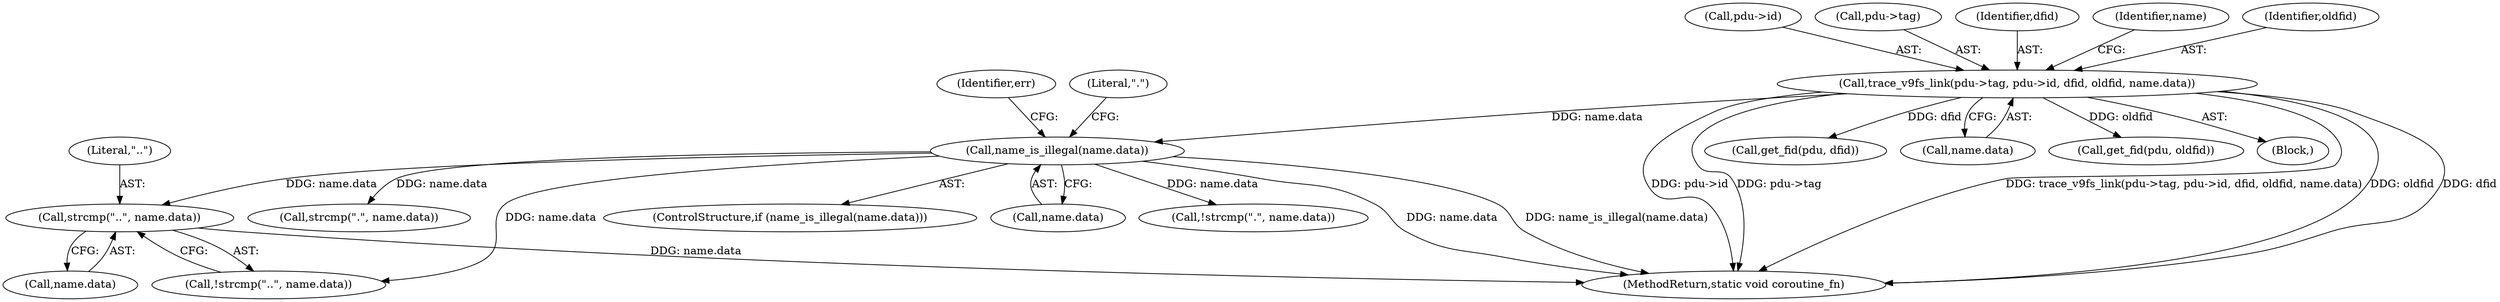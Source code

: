 digraph "0_qemu_4c1586787ff43c9acd18a56c12d720e3e6be9f7c@API" {
"1000173" [label="(Call,strcmp(\"..\", name.data))"];
"1000154" [label="(Call,name_is_illegal(name.data))"];
"1000141" [label="(Call,trace_v9fs_link(pdu->tag, pdu->id, dfid, oldfid, name.data))"];
"1000145" [label="(Call,pdu->id)"];
"1000172" [label="(Call,!strcmp(\"..\", name.data))"];
"1000142" [label="(Call,pdu->tag)"];
"1000240" [label="(MethodReturn,static void coroutine_fn)"];
"1000186" [label="(Call,get_fid(pdu, dfid))"];
"1000150" [label="(Call,name.data)"];
"1000155" [label="(Call,name.data)"];
"1000175" [label="(Call,name.data)"];
"1000168" [label="(Literal,\".\")"];
"1000166" [label="(Call,!strcmp(\".\", name.data))"];
"1000167" [label="(Call,strcmp(\".\", name.data))"];
"1000148" [label="(Identifier,dfid)"];
"1000174" [label="(Literal,\"..\")"];
"1000153" [label="(ControlStructure,if (name_is_illegal(name.data)))"];
"1000173" [label="(Call,strcmp(\"..\", name.data))"];
"1000156" [label="(Identifier,name)"];
"1000149" [label="(Identifier,oldfid)"];
"1000141" [label="(Call,trace_v9fs_link(pdu->tag, pdu->id, dfid, oldfid, name.data))"];
"1000154" [label="(Call,name_is_illegal(name.data))"];
"1000201" [label="(Call,get_fid(pdu, oldfid))"];
"1000160" [label="(Identifier,err)"];
"1000102" [label="(Block,)"];
"1000173" -> "1000172"  [label="AST: "];
"1000173" -> "1000175"  [label="CFG: "];
"1000174" -> "1000173"  [label="AST: "];
"1000175" -> "1000173"  [label="AST: "];
"1000172" -> "1000173"  [label="CFG: "];
"1000173" -> "1000240"  [label="DDG: name.data"];
"1000154" -> "1000173"  [label="DDG: name.data"];
"1000154" -> "1000153"  [label="AST: "];
"1000154" -> "1000155"  [label="CFG: "];
"1000155" -> "1000154"  [label="AST: "];
"1000160" -> "1000154"  [label="CFG: "];
"1000168" -> "1000154"  [label="CFG: "];
"1000154" -> "1000240"  [label="DDG: name.data"];
"1000154" -> "1000240"  [label="DDG: name_is_illegal(name.data)"];
"1000141" -> "1000154"  [label="DDG: name.data"];
"1000154" -> "1000166"  [label="DDG: name.data"];
"1000154" -> "1000167"  [label="DDG: name.data"];
"1000154" -> "1000172"  [label="DDG: name.data"];
"1000141" -> "1000102"  [label="AST: "];
"1000141" -> "1000150"  [label="CFG: "];
"1000142" -> "1000141"  [label="AST: "];
"1000145" -> "1000141"  [label="AST: "];
"1000148" -> "1000141"  [label="AST: "];
"1000149" -> "1000141"  [label="AST: "];
"1000150" -> "1000141"  [label="AST: "];
"1000156" -> "1000141"  [label="CFG: "];
"1000141" -> "1000240"  [label="DDG: pdu->tag"];
"1000141" -> "1000240"  [label="DDG: trace_v9fs_link(pdu->tag, pdu->id, dfid, oldfid, name.data)"];
"1000141" -> "1000240"  [label="DDG: oldfid"];
"1000141" -> "1000240"  [label="DDG: dfid"];
"1000141" -> "1000240"  [label="DDG: pdu->id"];
"1000141" -> "1000186"  [label="DDG: dfid"];
"1000141" -> "1000201"  [label="DDG: oldfid"];
}
